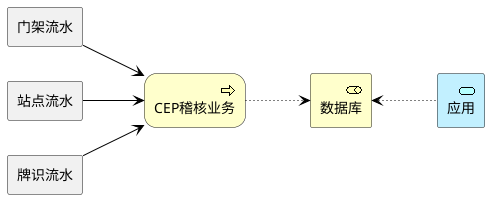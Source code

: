 @startuml

left to right direction
!include <archimate/Archimate>

skinparam rectangle<<behavior>> {
	roundCorner 25
}
sprite $bProcess jar:archimate/business-process
sprite $bRole jar:archimate/business-role

sprite $aService jar:archimate/application-service
sprite $aProcess jar:archimate/application-process
sprite $aComponent jar:archimate/application-component

rectangle "数据库"  as sqlDB <<$bRole>> #Business

rectangle "门架流水" as gateflow
rectangle "站点流水" as stationflow
rectangle "牌识流水" as VLPRflow

rectangle "CEP稽核业务"  as audit_logic <<$bProcess>><<behavior>> #Business
Rel_Access_w(audit_logic, sqlDB, )

gateflow --> audit_logic
stationflow --> audit_logic
VLPRflow -->audit_logic

rectangle "应用" as application <<$aService>> #APPLICATION
Rel_Access_r( sqlDB, application,)
@enduml

